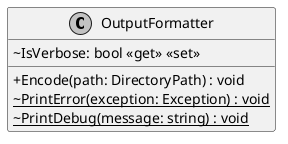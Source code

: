 @startuml OutputFormatter
skinparam monochrome true
skinparam classAttributeIconSize 0
!startsub default
class OutputFormatter {
    ~ IsVerbose: bool <<get>> <<set>>
    + Encode(path: DirectoryPath) : void
    ~ {static} PrintError(exception: Exception) : void
    ~ {static} PrintDebug(message: string) : void
}
!endsub
@enduml
